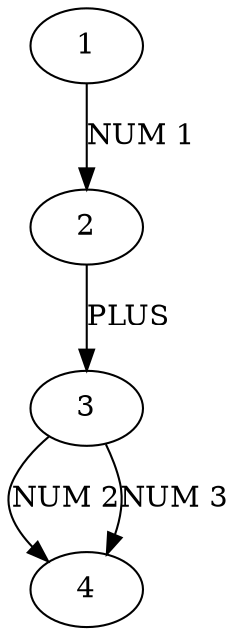 digraph g
{
//0 -> 1 [label="LBRACE"];
1 -> 2 [label="NUM 1"]
2 -> 3 [label="PLUS"]
3 -> 4 [label="NUM 2"];
3 -> 4 [label="NUM 3"];
//4 -> 6 [label="RBRACE"]
//5 -> 6 [label="RBRACE"]
}
